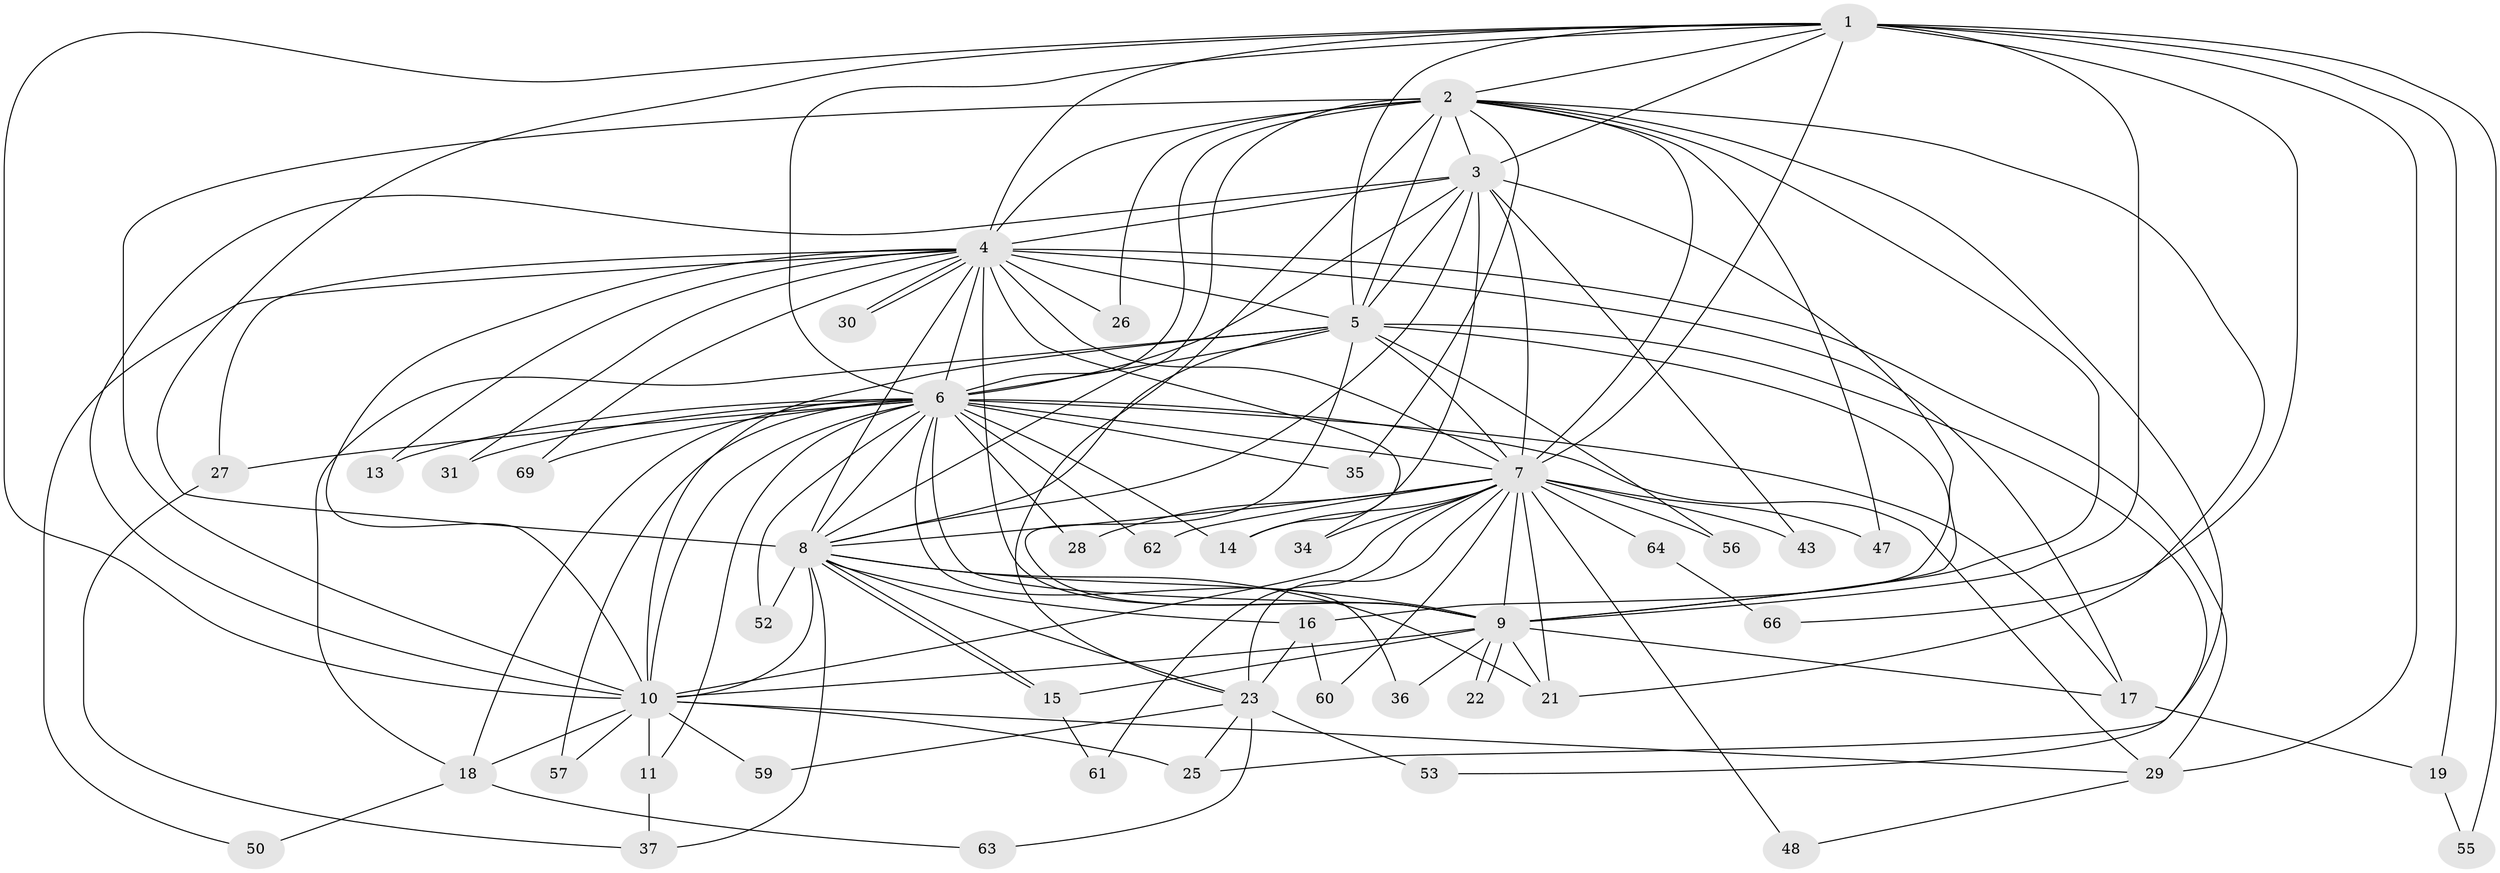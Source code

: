 // Generated by graph-tools (version 1.1) at 2025/23/03/03/25 07:23:45]
// undirected, 49 vertices, 134 edges
graph export_dot {
graph [start="1"]
  node [color=gray90,style=filled];
  1 [super="+46"];
  2 [super="+44"];
  3 [super="+24"];
  4 [super="+38"];
  5 [super="+65"];
  6 [super="+12"];
  7 [super="+39"];
  8 [super="+54"];
  9 [super="+49"];
  10 [super="+33"];
  11 [super="+20"];
  13;
  14 [super="+42"];
  15 [super="+41"];
  16;
  17 [super="+45"];
  18;
  19;
  21 [super="+40"];
  22;
  23 [super="+32"];
  25 [super="+51"];
  26;
  27;
  28 [super="+67"];
  29 [super="+58"];
  30;
  31;
  34;
  35;
  36;
  37 [super="+68"];
  43;
  47;
  48;
  50;
  52;
  53;
  55;
  56;
  57;
  59;
  60;
  61;
  62;
  63;
  64;
  66;
  69;
  1 -- 2;
  1 -- 3;
  1 -- 4;
  1 -- 5;
  1 -- 6;
  1 -- 7 [weight=2];
  1 -- 8;
  1 -- 9;
  1 -- 10;
  1 -- 19;
  1 -- 66;
  1 -- 55;
  1 -- 29;
  2 -- 3;
  2 -- 4;
  2 -- 5;
  2 -- 6;
  2 -- 7;
  2 -- 8;
  2 -- 9;
  2 -- 10 [weight=2];
  2 -- 21;
  2 -- 23;
  2 -- 25;
  2 -- 26;
  2 -- 35;
  2 -- 47;
  3 -- 4;
  3 -- 5;
  3 -- 6;
  3 -- 7;
  3 -- 8;
  3 -- 9 [weight=2];
  3 -- 10;
  3 -- 14;
  3 -- 43;
  4 -- 5;
  4 -- 6;
  4 -- 7;
  4 -- 8;
  4 -- 9;
  4 -- 10;
  4 -- 13;
  4 -- 17;
  4 -- 26;
  4 -- 27;
  4 -- 29 [weight=2];
  4 -- 30;
  4 -- 30;
  4 -- 31;
  4 -- 34;
  4 -- 50;
  4 -- 69;
  5 -- 6;
  5 -- 7;
  5 -- 8;
  5 -- 9;
  5 -- 10;
  5 -- 16;
  5 -- 53;
  5 -- 56;
  5 -- 18;
  6 -- 7 [weight=2];
  6 -- 8;
  6 -- 9;
  6 -- 10;
  6 -- 11;
  6 -- 13;
  6 -- 17;
  6 -- 18;
  6 -- 27;
  6 -- 28;
  6 -- 29;
  6 -- 31;
  6 -- 35;
  6 -- 36;
  6 -- 52;
  6 -- 57;
  6 -- 62;
  6 -- 69;
  6 -- 14;
  7 -- 8;
  7 -- 9;
  7 -- 10;
  7 -- 14;
  7 -- 28 [weight=2];
  7 -- 34;
  7 -- 43;
  7 -- 47;
  7 -- 48;
  7 -- 56;
  7 -- 60;
  7 -- 61;
  7 -- 62;
  7 -- 64 [weight=2];
  7 -- 23;
  7 -- 21;
  8 -- 9;
  8 -- 10 [weight=2];
  8 -- 15;
  8 -- 15;
  8 -- 16;
  8 -- 21;
  8 -- 37;
  8 -- 52;
  8 -- 23;
  9 -- 10;
  9 -- 22;
  9 -- 22;
  9 -- 36;
  9 -- 17;
  9 -- 21;
  9 -- 15;
  10 -- 11 [weight=2];
  10 -- 18;
  10 -- 25;
  10 -- 57;
  10 -- 59;
  10 -- 29;
  11 -- 37;
  15 -- 61;
  16 -- 23;
  16 -- 60;
  17 -- 19;
  18 -- 50;
  18 -- 63;
  19 -- 55;
  23 -- 53;
  23 -- 63;
  23 -- 59;
  23 -- 25;
  27 -- 37;
  29 -- 48;
  64 -- 66;
}
